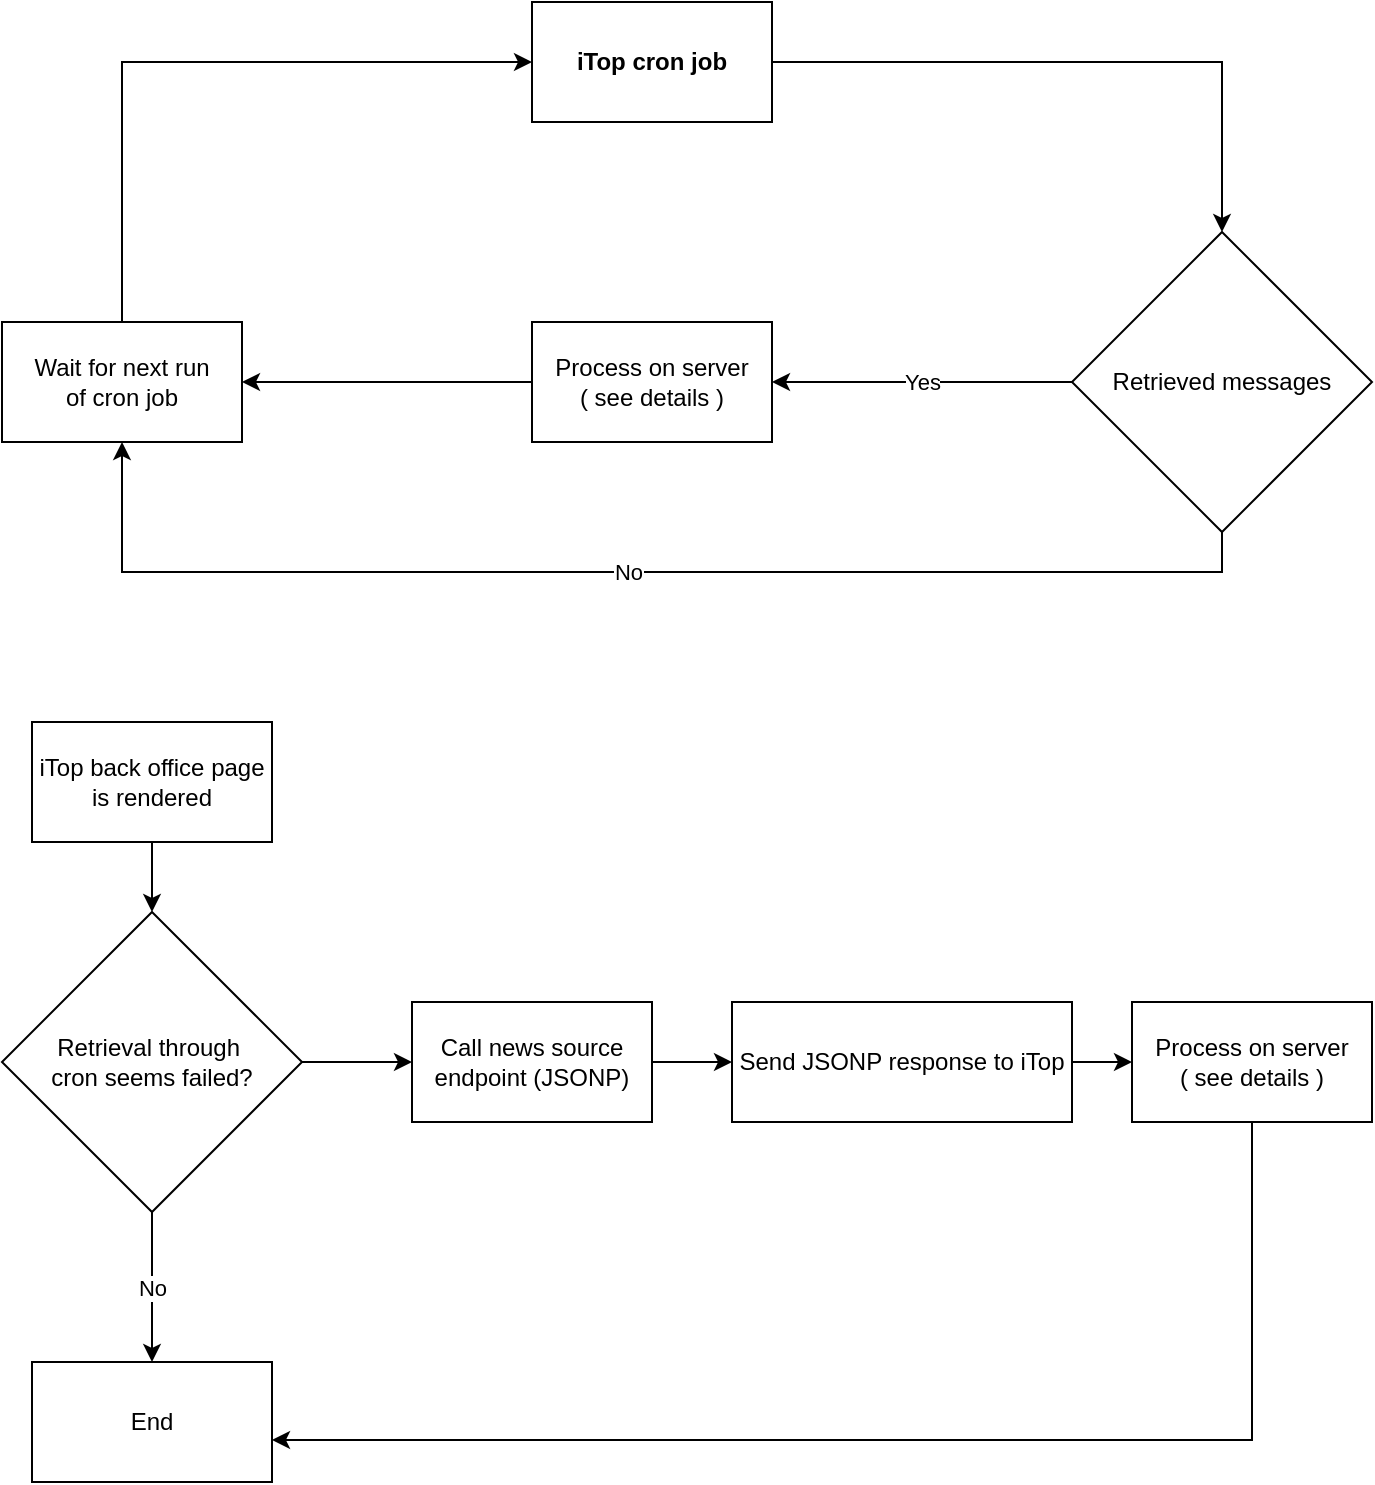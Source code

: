 <mxfile version="20.6.2" type="device" pages="3"><diagram id="cV-Tk9_wPNWi82MupT_c" name="Methods of retrieval"><mxGraphModel dx="1422" dy="834" grid="1" gridSize="10" guides="1" tooltips="1" connect="1" arrows="1" fold="1" page="1" pageScale="1" pageWidth="850" pageHeight="1100" math="0" shadow="0"><root><mxCell id="0"/><mxCell id="1" parent="0"/><mxCell id="ZC8OoPljzns8-YZzOIFs-5" value="" style="edgeStyle=orthogonalEdgeStyle;rounded=0;orthogonalLoop=1;jettySize=auto;html=1;" edge="1" parent="1" source="ZC8OoPljzns8-YZzOIFs-1" target="ZC8OoPljzns8-YZzOIFs-4"><mxGeometry relative="1" as="geometry"/></mxCell><mxCell id="ZC8OoPljzns8-YZzOIFs-1" value="iTop cron job" style="rounded=0;whiteSpace=wrap;html=1;fontStyle=1" vertex="1" parent="1"><mxGeometry x="360" y="20" width="120" height="60" as="geometry"/></mxCell><mxCell id="ZC8OoPljzns8-YZzOIFs-19" value="No" style="edgeStyle=orthogonalEdgeStyle;rounded=0;orthogonalLoop=1;jettySize=auto;html=1;exitX=0.5;exitY=1;exitDx=0;exitDy=0;entryX=0.5;entryY=1;entryDx=0;entryDy=0;" edge="1" parent="1" source="ZC8OoPljzns8-YZzOIFs-4" target="ZC8OoPljzns8-YZzOIFs-6"><mxGeometry relative="1" as="geometry"/></mxCell><mxCell id="ZC8OoPljzns8-YZzOIFs-21" value="Yes" style="edgeStyle=orthogonalEdgeStyle;rounded=0;orthogonalLoop=1;jettySize=auto;html=1;" edge="1" parent="1" source="ZC8OoPljzns8-YZzOIFs-4" target="ZC8OoPljzns8-YZzOIFs-20"><mxGeometry relative="1" as="geometry"/></mxCell><mxCell id="ZC8OoPljzns8-YZzOIFs-4" value="Retrieved messages" style="rhombus;whiteSpace=wrap;html=1;" vertex="1" parent="1"><mxGeometry x="630" y="135" width="150" height="150" as="geometry"/></mxCell><mxCell id="ZC8OoPljzns8-YZzOIFs-8" style="edgeStyle=orthogonalEdgeStyle;rounded=0;orthogonalLoop=1;jettySize=auto;html=1;exitX=0.5;exitY=0;exitDx=0;exitDy=0;entryX=0;entryY=0.5;entryDx=0;entryDy=0;" edge="1" parent="1" source="ZC8OoPljzns8-YZzOIFs-6" target="ZC8OoPljzns8-YZzOIFs-1"><mxGeometry relative="1" as="geometry"/></mxCell><mxCell id="ZC8OoPljzns8-YZzOIFs-6" value="Wait for next run&lt;br&gt;of cron job" style="whiteSpace=wrap;html=1;" vertex="1" parent="1"><mxGeometry x="95" y="180" width="120" height="60" as="geometry"/></mxCell><mxCell id="ZC8OoPljzns8-YZzOIFs-16" value="" style="edgeStyle=orthogonalEdgeStyle;rounded=0;orthogonalLoop=1;jettySize=auto;html=1;" edge="1" parent="1" source="ZC8OoPljzns8-YZzOIFs-14" target="ZC8OoPljzns8-YZzOIFs-15"><mxGeometry relative="1" as="geometry"/></mxCell><mxCell id="ZC8OoPljzns8-YZzOIFs-14" value="iTop back office page&lt;br&gt;is rendered" style="rounded=0;whiteSpace=wrap;html=1;" vertex="1" parent="1"><mxGeometry x="110" y="380" width="120" height="60" as="geometry"/></mxCell><mxCell id="ZC8OoPljzns8-YZzOIFs-18" value="No" style="edgeStyle=orthogonalEdgeStyle;rounded=0;orthogonalLoop=1;jettySize=auto;html=1;" edge="1" parent="1" source="ZC8OoPljzns8-YZzOIFs-15" target="ZC8OoPljzns8-YZzOIFs-17"><mxGeometry relative="1" as="geometry"/></mxCell><mxCell id="ZC8OoPljzns8-YZzOIFs-25" value="" style="edgeStyle=orthogonalEdgeStyle;rounded=0;orthogonalLoop=1;jettySize=auto;html=1;" edge="1" parent="1" source="ZC8OoPljzns8-YZzOIFs-15" target="ZC8OoPljzns8-YZzOIFs-24"><mxGeometry relative="1" as="geometry"/></mxCell><mxCell id="ZC8OoPljzns8-YZzOIFs-15" value="Retrieval through&amp;nbsp;&lt;br&gt;cron seems failed?" style="rhombus;whiteSpace=wrap;html=1;rounded=0;" vertex="1" parent="1"><mxGeometry x="95" y="475" width="150" height="150" as="geometry"/></mxCell><mxCell id="ZC8OoPljzns8-YZzOIFs-17" value="End" style="whiteSpace=wrap;html=1;rounded=0;" vertex="1" parent="1"><mxGeometry x="110" y="700" width="120" height="60" as="geometry"/></mxCell><mxCell id="ZC8OoPljzns8-YZzOIFs-23" style="edgeStyle=orthogonalEdgeStyle;rounded=0;orthogonalLoop=1;jettySize=auto;html=1;exitX=0;exitY=0.5;exitDx=0;exitDy=0;entryX=1;entryY=0.5;entryDx=0;entryDy=0;" edge="1" parent="1" source="ZC8OoPljzns8-YZzOIFs-20" target="ZC8OoPljzns8-YZzOIFs-6"><mxGeometry relative="1" as="geometry"><mxPoint x="280" y="210" as="targetPoint"/></mxGeometry></mxCell><mxCell id="ZC8OoPljzns8-YZzOIFs-20" value="Process on server&lt;br&gt;( see details )" style="whiteSpace=wrap;html=1;" vertex="1" parent="1"><mxGeometry x="360" y="180" width="120" height="60" as="geometry"/></mxCell><mxCell id="ZC8OoPljzns8-YZzOIFs-27" value="" style="edgeStyle=orthogonalEdgeStyle;rounded=0;orthogonalLoop=1;jettySize=auto;html=1;" edge="1" parent="1" source="ZC8OoPljzns8-YZzOIFs-24" target="ZC8OoPljzns8-YZzOIFs-26"><mxGeometry relative="1" as="geometry"/></mxCell><mxCell id="ZC8OoPljzns8-YZzOIFs-24" value="Call news source endpoint (JSONP)" style="whiteSpace=wrap;html=1;rounded=0;" vertex="1" parent="1"><mxGeometry x="300" y="520" width="120" height="60" as="geometry"/></mxCell><mxCell id="ZC8OoPljzns8-YZzOIFs-29" value="" style="edgeStyle=orthogonalEdgeStyle;rounded=0;orthogonalLoop=1;jettySize=auto;html=1;" edge="1" parent="1" source="ZC8OoPljzns8-YZzOIFs-26" target="ZC8OoPljzns8-YZzOIFs-28"><mxGeometry relative="1" as="geometry"/></mxCell><mxCell id="ZC8OoPljzns8-YZzOIFs-26" value="Send JSONP response to iTop" style="whiteSpace=wrap;html=1;rounded=0;" vertex="1" parent="1"><mxGeometry x="460" y="520" width="170" height="60" as="geometry"/></mxCell><mxCell id="ZC8OoPljzns8-YZzOIFs-30" style="edgeStyle=orthogonalEdgeStyle;rounded=0;orthogonalLoop=1;jettySize=auto;html=1;exitX=0.5;exitY=1;exitDx=0;exitDy=0;entryX=1;entryY=0.65;entryDx=0;entryDy=0;entryPerimeter=0;" edge="1" parent="1" source="ZC8OoPljzns8-YZzOIFs-28" target="ZC8OoPljzns8-YZzOIFs-17"><mxGeometry relative="1" as="geometry"/></mxCell><mxCell id="ZC8OoPljzns8-YZzOIFs-28" value="Process on server&lt;br&gt;( see details )" style="whiteSpace=wrap;html=1;" vertex="1" parent="1"><mxGeometry x="660" y="520" width="120" height="60" as="geometry"/></mxCell></root></mxGraphModel></diagram><diagram id="C5RBs43oDa-KdzZeNtuy" name="Cron job"><mxGraphModel dx="1422" dy="834" grid="1" gridSize="10" guides="1" tooltips="1" connect="1" arrows="1" fold="1" page="1" pageScale="1" pageWidth="827" pageHeight="1169" math="0" shadow="0"><root><mxCell id="WIyWlLk6GJQsqaUBKTNV-0"/><mxCell id="WIyWlLk6GJQsqaUBKTNV-1" parent="WIyWlLk6GJQsqaUBKTNV-0"/><mxCell id="OZhyUquxvkUG8-gDUHAd-23" value="" style="edgeStyle=orthogonalEdgeStyle;rounded=0;orthogonalLoop=1;jettySize=auto;html=1;" parent="WIyWlLk6GJQsqaUBKTNV-1" source="WIyWlLk6GJQsqaUBKTNV-3" target="WIyWlLk6GJQsqaUBKTNV-7" edge="1"><mxGeometry relative="1" as="geometry"/></mxCell><mxCell id="WIyWlLk6GJQsqaUBKTNV-3" value="&lt;div&gt;iTop&lt;/div&gt;&lt;div&gt;&lt;b&gt;Background task&lt;/b&gt;&lt;br&gt;&lt;/div&gt;" style="rounded=1;whiteSpace=wrap;html=1;fontSize=12;glass=0;strokeWidth=1;shadow=0;" parent="WIyWlLk6GJQsqaUBKTNV-1" vertex="1"><mxGeometry x="20" y="20" width="120" height="40" as="geometry"/></mxCell><mxCell id="OZhyUquxvkUG8-gDUHAd-24" value="" style="edgeStyle=orthogonalEdgeStyle;rounded=0;orthogonalLoop=1;jettySize=auto;html=1;" parent="WIyWlLk6GJQsqaUBKTNV-1" source="WIyWlLk6GJQsqaUBKTNV-7" target="OZhyUquxvkUG8-gDUHAd-0" edge="1"><mxGeometry relative="1" as="geometry"/></mxCell><mxCell id="WIyWlLk6GJQsqaUBKTNV-7" value="Start job" style="rounded=1;whiteSpace=wrap;html=1;fontSize=12;glass=0;strokeWidth=1;shadow=0;fontStyle=1" parent="WIyWlLk6GJQsqaUBKTNV-1" vertex="1"><mxGeometry x="190" y="20" width="120" height="40" as="geometry"/></mxCell><mxCell id="OZhyUquxvkUG8-gDUHAd-61" value="" style="edgeStyle=orthogonalEdgeStyle;rounded=0;orthogonalLoop=1;jettySize=auto;html=1;" parent="WIyWlLk6GJQsqaUBKTNV-1" source="OZhyUquxvkUG8-gDUHAd-0" target="OZhyUquxvkUG8-gDUHAd-60" edge="1"><mxGeometry relative="1" as="geometry"/></mxCell><mxCell id="OZhyUquxvkUG8-gDUHAd-0" value="List news sources (servers)" style="rounded=1;whiteSpace=wrap;html=1;fontSize=12;glass=0;strokeWidth=1;shadow=0;fontStyle=1" parent="WIyWlLk6GJQsqaUBKTNV-1" vertex="1"><mxGeometry x="420" y="20" width="120" height="40" as="geometry"/></mxCell><mxCell id="zZ94O031rmLX_5PtTF2R-1" value="" style="edgeStyle=orthogonalEdgeStyle;rounded=0;orthogonalLoop=1;jettySize=auto;html=1;" parent="WIyWlLk6GJQsqaUBKTNV-1" source="OZhyUquxvkUG8-gDUHAd-4" target="zZ94O031rmLX_5PtTF2R-0" edge="1"><mxGeometry relative="1" as="geometry"/></mxCell><mxCell id="OZhyUquxvkUG8-gDUHAd-4" value="&lt;b&gt;Prepare POST payload &lt;br&gt;to send to news server&lt;/b&gt;&lt;br&gt;&lt;br&gt;&lt;p align=&quot;center&quot;&gt;The data always contains 2 instance hashes, database UID, iTop &lt;br&gt;environment, (iTop) application name and version, encryption library to &lt;br&gt;use, API version (in order to retrieve a response in this format)&lt;br&gt;&lt;/p&gt;&lt;div align=&quot;center&quot;&gt;News source implementations may add additional data here.&lt;br&gt;&lt;br&gt;Final payload contains operation, API version &lt;br&gt;and a base64 encoded version of the data above.&lt;br&gt;&lt;/div&gt;" style="rounded=1;whiteSpace=wrap;html=1;fontSize=12;glass=0;strokeWidth=1;shadow=0;" parent="WIyWlLk6GJQsqaUBKTNV-1" vertex="1"><mxGeometry x="630" y="30" width="430" height="180" as="geometry"/></mxCell><mxCell id="OZhyUquxvkUG8-gDUHAd-13" value="" style="edgeStyle=orthogonalEdgeStyle;rounded=0;orthogonalLoop=1;jettySize=auto;html=1;" parent="WIyWlLk6GJQsqaUBKTNV-1" source="OZhyUquxvkUG8-gDUHAd-5" target="OZhyUquxvkUG8-gDUHAd-12" edge="1"><mxGeometry relative="1" as="geometry"/></mxCell><mxCell id="OZhyUquxvkUG8-gDUHAd-5" value="Request data (news messages)" style="rounded=1;whiteSpace=wrap;html=1;fontSize=12;glass=0;strokeWidth=1;shadow=0;" parent="WIyWlLk6GJQsqaUBKTNV-1" vertex="1"><mxGeometry x="360" y="390" width="240" height="60" as="geometry"/></mxCell><mxCell id="OZhyUquxvkUG8-gDUHAd-17" value="No" style="edgeStyle=orthogonalEdgeStyle;rounded=0;orthogonalLoop=1;jettySize=auto;html=1;" parent="WIyWlLk6GJQsqaUBKTNV-1" source="OZhyUquxvkUG8-gDUHAd-12" target="OZhyUquxvkUG8-gDUHAd-16" edge="1"><mxGeometry relative="1" as="geometry"/></mxCell><mxCell id="OZhyUquxvkUG8-gDUHAd-50" value="" style="edgeStyle=orthogonalEdgeStyle;rounded=0;orthogonalLoop=1;jettySize=auto;html=1;" parent="WIyWlLk6GJQsqaUBKTNV-1" source="OZhyUquxvkUG8-gDUHAd-12" target="OZhyUquxvkUG8-gDUHAd-49" edge="1"><mxGeometry relative="1" as="geometry"/></mxCell><mxCell id="OZhyUquxvkUG8-gDUHAd-12" value="Valid response?" style="rhombus;whiteSpace=wrap;html=1;rounded=1;glass=0;strokeWidth=1;shadow=0;" parent="WIyWlLk6GJQsqaUBKTNV-1" vertex="1"><mxGeometry x="405" y="510" width="150" height="150" as="geometry"/></mxCell><mxCell id="OZhyUquxvkUG8-gDUHAd-54" value="" style="edgeStyle=orthogonalEdgeStyle;rounded=0;orthogonalLoop=1;jettySize=auto;html=1;" parent="WIyWlLk6GJQsqaUBKTNV-1" source="OZhyUquxvkUG8-gDUHAd-16" target="OZhyUquxvkUG8-gDUHAd-53" edge="1"><mxGeometry relative="1" as="geometry"/></mxCell><mxCell id="OZhyUquxvkUG8-gDUHAd-16" value="Stop processing&lt;br&gt;this news source" style="whiteSpace=wrap;html=1;rounded=1;glass=0;strokeWidth=1;shadow=0;" parent="WIyWlLk6GJQsqaUBKTNV-1" vertex="1"><mxGeometry x="420" y="750" width="120" height="90" as="geometry"/></mxCell><mxCell id="OZhyUquxvkUG8-gDUHAd-40" value="" style="edgeStyle=orthogonalEdgeStyle;rounded=0;orthogonalLoop=1;jettySize=auto;html=1;" parent="WIyWlLk6GJQsqaUBKTNV-1" source="OZhyUquxvkUG8-gDUHAd-18" target="OZhyUquxvkUG8-gDUHAd-38" edge="1"><mxGeometry relative="1" as="geometry"/></mxCell><mxCell id="OZhyUquxvkUG8-gDUHAd-18" value="Use encryption library &lt;br&gt;(confirmed in news server API response)" style="whiteSpace=wrap;html=1;rounded=1;glass=0;strokeWidth=1;shadow=0;" parent="WIyWlLk6GJQsqaUBKTNV-1" vertex="1"><mxGeometry x="1180" y="555" width="250" height="60" as="geometry"/></mxCell><mxCell id="OZhyUquxvkUG8-gDUHAd-33" value="Yes" style="edgeStyle=orthogonalEdgeStyle;rounded=0;orthogonalLoop=1;jettySize=auto;html=1;" parent="WIyWlLk6GJQsqaUBKTNV-1" source="OZhyUquxvkUG8-gDUHAd-25" target="OZhyUquxvkUG8-gDUHAd-29" edge="1"><mxGeometry relative="1" as="geometry"/></mxCell><mxCell id="OZhyUquxvkUG8-gDUHAd-36" value="No" style="edgeStyle=orthogonalEdgeStyle;rounded=0;orthogonalLoop=1;jettySize=auto;html=1;exitX=0.5;exitY=1;exitDx=0;exitDy=0;entryX=1;entryY=0.25;entryDx=0;entryDy=0;" parent="WIyWlLk6GJQsqaUBKTNV-1" source="OZhyUquxvkUG8-gDUHAd-25" target="OZhyUquxvkUG8-gDUHAd-16" edge="1"><mxGeometry relative="1" as="geometry"/></mxCell><mxCell id="OZhyUquxvkUG8-gDUHAd-25" value="Same as requested encryption library?" style="rhombus;whiteSpace=wrap;html=1;rounded=1;glass=0;strokeWidth=1;shadow=0;" parent="WIyWlLk6GJQsqaUBKTNV-1" vertex="1"><mxGeometry x="800" y="510" width="150" height="150" as="geometry"/></mxCell><mxCell id="OZhyUquxvkUG8-gDUHAd-34" value="Yes" style="edgeStyle=orthogonalEdgeStyle;rounded=0;orthogonalLoop=1;jettySize=auto;html=1;" parent="WIyWlLk6GJQsqaUBKTNV-1" source="OZhyUquxvkUG8-gDUHAd-29" target="OZhyUquxvkUG8-gDUHAd-18" edge="1"><mxGeometry relative="1" as="geometry"/></mxCell><mxCell id="OZhyUquxvkUG8-gDUHAd-37" value="No" style="edgeStyle=orthogonalEdgeStyle;rounded=0;orthogonalLoop=1;jettySize=auto;html=1;exitX=0.5;exitY=1;exitDx=0;exitDy=0;entryX=1;entryY=0.5;entryDx=0;entryDy=0;" parent="WIyWlLk6GJQsqaUBKTNV-1" source="OZhyUquxvkUG8-gDUHAd-29" target="OZhyUquxvkUG8-gDUHAd-16" edge="1"><mxGeometry relative="1" as="geometry"/></mxCell><mxCell id="OZhyUquxvkUG8-gDUHAd-29" value="Contains signature?" style="rhombus;whiteSpace=wrap;html=1;rounded=1;glass=0;strokeWidth=1;shadow=0;" parent="WIyWlLk6GJQsqaUBKTNV-1" vertex="1"><mxGeometry x="990" y="510" width="150" height="150" as="geometry"/></mxCell><mxCell id="OZhyUquxvkUG8-gDUHAd-48" value="No" style="edgeStyle=orthogonalEdgeStyle;rounded=0;orthogonalLoop=1;jettySize=auto;html=1;exitX=0.5;exitY=1;exitDx=0;exitDy=0;entryX=1;entryY=0.75;entryDx=0;entryDy=0;" parent="WIyWlLk6GJQsqaUBKTNV-1" source="OZhyUquxvkUG8-gDUHAd-38" target="OZhyUquxvkUG8-gDUHAd-16" edge="1"><mxGeometry relative="1" as="geometry"/></mxCell><mxCell id="OZhyUquxvkUG8-gDUHAd-56" value="" style="edgeStyle=orthogonalEdgeStyle;rounded=0;orthogonalLoop=1;jettySize=auto;html=1;" parent="WIyWlLk6GJQsqaUBKTNV-1" source="OZhyUquxvkUG8-gDUHAd-38" target="OZhyUquxvkUG8-gDUHAd-44" edge="1"><mxGeometry relative="1" as="geometry"/></mxCell><mxCell id="OZhyUquxvkUG8-gDUHAd-38" value="Valid signature?" style="rhombus;whiteSpace=wrap;html=1;rounded=1;glass=0;strokeWidth=1;shadow=0;" parent="WIyWlLk6GJQsqaUBKTNV-1" vertex="1"><mxGeometry x="1460" y="510" width="150" height="150" as="geometry"/></mxCell><mxCell id="OZhyUquxvkUG8-gDUHAd-43" value="Note: the content itself (server response) is not secret in the current implementation. It should just not be tampered with." style="text;html=1;strokeColor=none;fillColor=none;align=center;verticalAlign=middle;whiteSpace=wrap;rounded=0;fontStyle=1" parent="WIyWlLk6GJQsqaUBKTNV-1" vertex="1"><mxGeometry x="820" y="460" width="760" height="80" as="geometry"/></mxCell><mxCell id="OZhyUquxvkUG8-gDUHAd-68" style="edgeStyle=orthogonalEdgeStyle;rounded=0;orthogonalLoop=1;jettySize=auto;html=1;exitX=0.5;exitY=1;exitDx=0;exitDy=0;entryX=1;entryY=0.5;entryDx=0;entryDy=0;" parent="WIyWlLk6GJQsqaUBKTNV-1" source="OZhyUquxvkUG8-gDUHAd-44" target="OZhyUquxvkUG8-gDUHAd-66" edge="1"><mxGeometry relative="1" as="geometry"/></mxCell><mxCell id="OZhyUquxvkUG8-gDUHAd-44" value="Process messages&lt;br&gt;( CRUD )" style="whiteSpace=wrap;html=1;rounded=1;glass=0;strokeWidth=1;shadow=0;" parent="WIyWlLk6GJQsqaUBKTNV-1" vertex="1"><mxGeometry x="1654" y="555" width="120" height="60" as="geometry"/></mxCell><mxCell id="OZhyUquxvkUG8-gDUHAd-51" value="Yes" style="edgeStyle=orthogonalEdgeStyle;rounded=0;orthogonalLoop=1;jettySize=auto;html=1;" parent="WIyWlLk6GJQsqaUBKTNV-1" source="OZhyUquxvkUG8-gDUHAd-49" target="OZhyUquxvkUG8-gDUHAd-25" edge="1"><mxGeometry relative="1" as="geometry"/></mxCell><mxCell id="OZhyUquxvkUG8-gDUHAd-58" value="No encryption (no signature validation)" style="edgeStyle=orthogonalEdgeStyle;rounded=0;orthogonalLoop=1;jettySize=auto;html=1;exitX=0.5;exitY=0;exitDx=0;exitDy=0;entryX=0.5;entryY=0;entryDx=0;entryDy=0;" parent="WIyWlLk6GJQsqaUBKTNV-1" source="OZhyUquxvkUG8-gDUHAd-49" target="OZhyUquxvkUG8-gDUHAd-44" edge="1"><mxGeometry relative="1" as="geometry"><Array as="points"><mxPoint x="675" y="440"/><mxPoint x="1714" y="440"/></Array></mxGeometry></mxCell><mxCell id="OZhyUquxvkUG8-gDUHAd-49" value="Encryption?" style="rhombus;whiteSpace=wrap;html=1;rounded=1;glass=0;strokeWidth=1;shadow=0;" parent="WIyWlLk6GJQsqaUBKTNV-1" vertex="1"><mxGeometry x="600" y="510" width="150" height="150" as="geometry"/></mxCell><mxCell id="OZhyUquxvkUG8-gDUHAd-55" style="edgeStyle=orthogonalEdgeStyle;rounded=0;orthogonalLoop=1;jettySize=auto;html=1;exitX=0.5;exitY=0;exitDx=0;exitDy=0;entryX=0;entryY=0.5;entryDx=0;entryDy=0;" parent="WIyWlLk6GJQsqaUBKTNV-1" source="OZhyUquxvkUG8-gDUHAd-53" target="OZhyUquxvkUG8-gDUHAd-60" edge="1"><mxGeometry relative="1" as="geometry"><mxPoint x="185" y="120" as="targetPoint"/></mxGeometry></mxCell><mxCell id="OZhyUquxvkUG8-gDUHAd-59" value="Next source" style="edgeLabel;html=1;align=center;verticalAlign=middle;resizable=0;points=[];" parent="OZhyUquxvkUG8-gDUHAd-55" vertex="1" connectable="0"><mxGeometry x="0.19" y="-5" relative="1" as="geometry"><mxPoint as="offset"/></mxGeometry></mxCell><mxCell id="OZhyUquxvkUG8-gDUHAd-65" value="No" style="edgeStyle=orthogonalEdgeStyle;rounded=0;orthogonalLoop=1;jettySize=auto;html=1;" parent="WIyWlLk6GJQsqaUBKTNV-1" source="OZhyUquxvkUG8-gDUHAd-53" target="OZhyUquxvkUG8-gDUHAd-64" edge="1"><mxGeometry relative="1" as="geometry"/></mxCell><mxCell id="OZhyUquxvkUG8-gDUHAd-53" value="More sources?" style="rhombus;whiteSpace=wrap;html=1;rounded=1;glass=0;strokeWidth=1;shadow=0;" parent="WIyWlLk6GJQsqaUBKTNV-1" vertex="1"><mxGeometry x="110" y="720" width="150" height="150" as="geometry"/></mxCell><mxCell id="OZhyUquxvkUG8-gDUHAd-63" value="" style="edgeStyle=orthogonalEdgeStyle;rounded=0;orthogonalLoop=1;jettySize=auto;html=1;" parent="WIyWlLk6GJQsqaUBKTNV-1" source="OZhyUquxvkUG8-gDUHAd-60" target="OZhyUquxvkUG8-gDUHAd-4" edge="1"><mxGeometry relative="1" as="geometry"/></mxCell><mxCell id="OZhyUquxvkUG8-gDUHAd-60" value="Process source" style="whiteSpace=wrap;html=1;rounded=1;glass=0;strokeWidth=1;shadow=0;fontStyle=1;" parent="WIyWlLk6GJQsqaUBKTNV-1" vertex="1"><mxGeometry x="420" y="90" width="120" height="60" as="geometry"/></mxCell><mxCell id="OZhyUquxvkUG8-gDUHAd-64" value="End job" style="whiteSpace=wrap;html=1;rounded=1;glass=0;strokeWidth=1;shadow=0;" parent="WIyWlLk6GJQsqaUBKTNV-1" vertex="1"><mxGeometry x="125" y="950" width="120" height="60" as="geometry"/></mxCell><mxCell id="OZhyUquxvkUG8-gDUHAd-69" style="edgeStyle=orthogonalEdgeStyle;rounded=0;orthogonalLoop=1;jettySize=auto;html=1;exitX=0;exitY=0.5;exitDx=0;exitDy=0;entryX=0.5;entryY=1;entryDx=0;entryDy=0;" parent="WIyWlLk6GJQsqaUBKTNV-1" source="OZhyUquxvkUG8-gDUHAd-66" target="OZhyUquxvkUG8-gDUHAd-16" edge="1"><mxGeometry relative="1" as="geometry"/></mxCell><mxCell id="OZhyUquxvkUG8-gDUHAd-66" value="Post additional data to news server.&lt;br&gt;&lt;br&gt;By default: &lt;b&gt;report_read_statistics &lt;/b&gt;. &lt;br&gt;This includes: IDs of the target users (= reason this is a second request), and the user ID + read data of each user who &lt;u&gt;&lt;b&gt;marked &lt;/b&gt;&lt;/u&gt;a message as read." style="whiteSpace=wrap;html=1;rounded=1;glass=0;strokeWidth=1;shadow=0;" parent="WIyWlLk6GJQsqaUBKTNV-1" vertex="1"><mxGeometry x="960" y="860" width="340" height="210" as="geometry"/></mxCell><mxCell id="zZ94O031rmLX_5PtTF2R-2" value="No" style="edgeStyle=orthogonalEdgeStyle;rounded=0;orthogonalLoop=1;jettySize=auto;html=1;exitX=0.5;exitY=1;exitDx=0;exitDy=0;entryX=0.5;entryY=0;entryDx=0;entryDy=0;" parent="WIyWlLk6GJQsqaUBKTNV-1" source="zZ94O031rmLX_5PtTF2R-0" target="OZhyUquxvkUG8-gDUHAd-5" edge="1"><mxGeometry relative="1" as="geometry"/></mxCell><mxCell id="zZ94O031rmLX_5PtTF2R-5" value="Yes" style="edgeStyle=orthogonalEdgeStyle;rounded=0;orthogonalLoop=1;jettySize=auto;html=1;" parent="WIyWlLk6GJQsqaUBKTNV-1" source="zZ94O031rmLX_5PtTF2R-0" target="zZ94O031rmLX_5PtTF2R-4" edge="1"><mxGeometry relative="1" as="geometry"/></mxCell><mxCell id="zZ94O031rmLX_5PtTF2R-0" value="Encryption?" style="rhombus;whiteSpace=wrap;html=1;rounded=1;glass=0;strokeWidth=1;shadow=0;" parent="WIyWlLk6GJQsqaUBKTNV-1" vertex="1"><mxGeometry x="1160" y="45" width="150" height="150" as="geometry"/></mxCell><mxCell id="zZ94O031rmLX_5PtTF2R-6" style="edgeStyle=orthogonalEdgeStyle;rounded=0;orthogonalLoop=1;jettySize=auto;html=1;exitX=0.5;exitY=1;exitDx=0;exitDy=0;entryX=1;entryY=0.25;entryDx=0;entryDy=0;" parent="WIyWlLk6GJQsqaUBKTNV-1" source="zZ94O031rmLX_5PtTF2R-4" target="OZhyUquxvkUG8-gDUHAd-5" edge="1"><mxGeometry relative="1" as="geometry"/></mxCell><mxCell id="zZ94O031rmLX_5PtTF2R-4" value="Encrypt payload &lt;br&gt;( cryptobox - seal )" style="whiteSpace=wrap;html=1;rounded=1;glass=0;strokeWidth=1;shadow=0;" parent="WIyWlLk6GJQsqaUBKTNV-1" vertex="1"><mxGeometry x="1405" y="90" width="120" height="60" as="geometry"/></mxCell></root></mxGraphModel></diagram><diagram name="MITM" id="XMjYQ9UTWbyeHxBUCoi9"><mxGraphModel dx="1422" dy="834" grid="1" gridSize="10" guides="1" tooltips="1" connect="1" arrows="1" fold="1" page="1" pageScale="1" pageWidth="827" pageHeight="1169" math="0" shadow="0"><root><mxCell id="C4-Ehp32IlHd3BaQ6FqO-0"/><mxCell id="C4-Ehp32IlHd3BaQ6FqO-1" parent="C4-Ehp32IlHd3BaQ6FqO-0"/><mxCell id="C4-Ehp32IlHd3BaQ6FqO-2" value="" style="edgeStyle=orthogonalEdgeStyle;rounded=0;orthogonalLoop=1;jettySize=auto;html=1;" edge="1" parent="C4-Ehp32IlHd3BaQ6FqO-1" source="C4-Ehp32IlHd3BaQ6FqO-3" target="C4-Ehp32IlHd3BaQ6FqO-5"><mxGeometry relative="1" as="geometry"/></mxCell><mxCell id="C4-Ehp32IlHd3BaQ6FqO-3" value="&lt;div&gt;iTop back-office&amp;nbsp;&lt;br&gt;page is rendered&lt;/div&gt;" style="rounded=1;whiteSpace=wrap;html=1;fontSize=12;glass=0;strokeWidth=1;shadow=0;" vertex="1" parent="C4-Ehp32IlHd3BaQ6FqO-1"><mxGeometry x="20" y="20" width="120" height="40" as="geometry"/></mxCell><mxCell id="C4-Ehp32IlHd3BaQ6FqO-4" value="" style="edgeStyle=orthogonalEdgeStyle;rounded=0;orthogonalLoop=1;jettySize=auto;html=1;" edge="1" parent="C4-Ehp32IlHd3BaQ6FqO-1" source="C4-Ehp32IlHd3BaQ6FqO-5" target="C4-Ehp32IlHd3BaQ6FqO-7"><mxGeometry relative="1" as="geometry"/></mxCell><mxCell id="C4-Ehp32IlHd3BaQ6FqO-5" value="Start job" style="rounded=1;whiteSpace=wrap;html=1;fontSize=12;glass=0;strokeWidth=1;shadow=0;fontStyle=1" vertex="1" parent="C4-Ehp32IlHd3BaQ6FqO-1"><mxGeometry x="190" y="20" width="120" height="40" as="geometry"/></mxCell><mxCell id="C4-Ehp32IlHd3BaQ6FqO-6" value="" style="edgeStyle=orthogonalEdgeStyle;rounded=0;orthogonalLoop=1;jettySize=auto;html=1;" edge="1" parent="C4-Ehp32IlHd3BaQ6FqO-1" source="C4-Ehp32IlHd3BaQ6FqO-7" target="C4-Ehp32IlHd3BaQ6FqO-39"><mxGeometry relative="1" as="geometry"/></mxCell><mxCell id="C4-Ehp32IlHd3BaQ6FqO-7" value="List news sources (servers)" style="rounded=1;whiteSpace=wrap;html=1;fontSize=12;glass=0;strokeWidth=1;shadow=0;fontStyle=1" vertex="1" parent="C4-Ehp32IlHd3BaQ6FqO-1"><mxGeometry x="420" y="20" width="120" height="40" as="geometry"/></mxCell><mxCell id="C4-Ehp32IlHd3BaQ6FqO-8" value="" style="edgeStyle=orthogonalEdgeStyle;rounded=0;orthogonalLoop=1;jettySize=auto;html=1;" edge="1" parent="C4-Ehp32IlHd3BaQ6FqO-1" source="C4-Ehp32IlHd3BaQ6FqO-9" target="C4-Ehp32IlHd3BaQ6FqO-45"><mxGeometry relative="1" as="geometry"/></mxCell><mxCell id="C4-Ehp32IlHd3BaQ6FqO-9" value="&lt;b&gt;Prepare POST payload &lt;br&gt;to send to news server&lt;/b&gt;&lt;br&gt;&lt;br&gt;&lt;p align=&quot;center&quot;&gt;The data always contains 2 instance hashes, database UID, iTop &lt;br&gt;environment, (iTop) application name and version, encryption library to &lt;br&gt;use, API version (in order to retrieve a response in this format)&lt;br&gt;&lt;/p&gt;&lt;div align=&quot;center&quot;&gt;News source implementations may add additional data here.&lt;br&gt;&lt;br&gt;Final payload contains operation, API version &lt;br&gt;and a base64 encoded version of the data above.&lt;br&gt;&lt;/div&gt;" style="rounded=1;whiteSpace=wrap;html=1;fontSize=12;glass=0;strokeWidth=1;shadow=0;" vertex="1" parent="C4-Ehp32IlHd3BaQ6FqO-1"><mxGeometry x="630" y="30" width="430" height="180" as="geometry"/></mxCell><mxCell id="C4-Ehp32IlHd3BaQ6FqO-10" value="" style="edgeStyle=orthogonalEdgeStyle;rounded=0;orthogonalLoop=1;jettySize=auto;html=1;exitX=0;exitY=0.5;exitDx=0;exitDy=0;" edge="1" parent="C4-Ehp32IlHd3BaQ6FqO-1" source="lK_6k5JVga7S2xhUOpL3-2" target="C4-Ehp32IlHd3BaQ6FqO-14"><mxGeometry relative="1" as="geometry"><mxPoint x="650" y="340" as="sourcePoint"/></mxGeometry></mxCell><mxCell id="lK_6k5JVga7S2xhUOpL3-1" value="" style="edgeStyle=orthogonalEdgeStyle;rounded=0;orthogonalLoop=1;jettySize=auto;html=1;" edge="1" parent="C4-Ehp32IlHd3BaQ6FqO-1" source="C4-Ehp32IlHd3BaQ6FqO-11" target="lK_6k5JVga7S2xhUOpL3-0"><mxGeometry relative="1" as="geometry"/></mxCell><mxCell id="C4-Ehp32IlHd3BaQ6FqO-11" value="Add JSONP call&lt;br&gt;( user calls news source endpoint )" style="rounded=1;whiteSpace=wrap;html=1;fontSize=12;glass=0;strokeWidth=1;shadow=0;" vertex="1" parent="C4-Ehp32IlHd3BaQ6FqO-1"><mxGeometry x="1115" y="310" width="240" height="60" as="geometry"/></mxCell><mxCell id="C4-Ehp32IlHd3BaQ6FqO-12" value="No" style="edgeStyle=orthogonalEdgeStyle;rounded=0;orthogonalLoop=1;jettySize=auto;html=1;" edge="1" parent="C4-Ehp32IlHd3BaQ6FqO-1" source="C4-Ehp32IlHd3BaQ6FqO-14" target="C4-Ehp32IlHd3BaQ6FqO-16"><mxGeometry relative="1" as="geometry"/></mxCell><mxCell id="C4-Ehp32IlHd3BaQ6FqO-13" value="" style="edgeStyle=orthogonalEdgeStyle;rounded=0;orthogonalLoop=1;jettySize=auto;html=1;" edge="1" parent="C4-Ehp32IlHd3BaQ6FqO-1" source="C4-Ehp32IlHd3BaQ6FqO-14" target="C4-Ehp32IlHd3BaQ6FqO-33"><mxGeometry relative="1" as="geometry"/></mxCell><mxCell id="C4-Ehp32IlHd3BaQ6FqO-14" value="Valid response?" style="rhombus;whiteSpace=wrap;html=1;rounded=1;glass=0;strokeWidth=1;shadow=0;" vertex="1" parent="C4-Ehp32IlHd3BaQ6FqO-1"><mxGeometry x="405" y="510" width="150" height="150" as="geometry"/></mxCell><mxCell id="C4-Ehp32IlHd3BaQ6FqO-15" value="" style="edgeStyle=orthogonalEdgeStyle;rounded=0;orthogonalLoop=1;jettySize=auto;html=1;" edge="1" parent="C4-Ehp32IlHd3BaQ6FqO-1" source="C4-Ehp32IlHd3BaQ6FqO-16" target="C4-Ehp32IlHd3BaQ6FqO-37"><mxGeometry relative="1" as="geometry"/></mxCell><mxCell id="C4-Ehp32IlHd3BaQ6FqO-16" value="Stop processing&lt;br&gt;this news source" style="whiteSpace=wrap;html=1;rounded=1;glass=0;strokeWidth=1;shadow=0;" vertex="1" parent="C4-Ehp32IlHd3BaQ6FqO-1"><mxGeometry x="420" y="750" width="120" height="90" as="geometry"/></mxCell><mxCell id="C4-Ehp32IlHd3BaQ6FqO-17" value="" style="edgeStyle=orthogonalEdgeStyle;rounded=0;orthogonalLoop=1;jettySize=auto;html=1;" edge="1" parent="C4-Ehp32IlHd3BaQ6FqO-1" source="C4-Ehp32IlHd3BaQ6FqO-18" target="C4-Ehp32IlHd3BaQ6FqO-27"><mxGeometry relative="1" as="geometry"/></mxCell><mxCell id="C4-Ehp32IlHd3BaQ6FqO-18" value="Use encryption library &lt;br&gt;(confirmed in news server API response)" style="whiteSpace=wrap;html=1;rounded=1;glass=0;strokeWidth=1;shadow=0;" vertex="1" parent="C4-Ehp32IlHd3BaQ6FqO-1"><mxGeometry x="1180" y="555" width="250" height="60" as="geometry"/></mxCell><mxCell id="C4-Ehp32IlHd3BaQ6FqO-19" value="Yes" style="edgeStyle=orthogonalEdgeStyle;rounded=0;orthogonalLoop=1;jettySize=auto;html=1;" edge="1" parent="C4-Ehp32IlHd3BaQ6FqO-1" source="C4-Ehp32IlHd3BaQ6FqO-21" target="C4-Ehp32IlHd3BaQ6FqO-24"><mxGeometry relative="1" as="geometry"/></mxCell><mxCell id="C4-Ehp32IlHd3BaQ6FqO-20" value="No" style="edgeStyle=orthogonalEdgeStyle;rounded=0;orthogonalLoop=1;jettySize=auto;html=1;exitX=0.5;exitY=1;exitDx=0;exitDy=0;entryX=1;entryY=0.25;entryDx=0;entryDy=0;" edge="1" parent="C4-Ehp32IlHd3BaQ6FqO-1" source="C4-Ehp32IlHd3BaQ6FqO-21" target="C4-Ehp32IlHd3BaQ6FqO-16"><mxGeometry relative="1" as="geometry"/></mxCell><mxCell id="C4-Ehp32IlHd3BaQ6FqO-21" value="Same as requested encryption library?" style="rhombus;whiteSpace=wrap;html=1;rounded=1;glass=0;strokeWidth=1;shadow=0;" vertex="1" parent="C4-Ehp32IlHd3BaQ6FqO-1"><mxGeometry x="800" y="510" width="150" height="150" as="geometry"/></mxCell><mxCell id="C4-Ehp32IlHd3BaQ6FqO-22" value="Yes" style="edgeStyle=orthogonalEdgeStyle;rounded=0;orthogonalLoop=1;jettySize=auto;html=1;" edge="1" parent="C4-Ehp32IlHd3BaQ6FqO-1" source="C4-Ehp32IlHd3BaQ6FqO-24" target="C4-Ehp32IlHd3BaQ6FqO-18"><mxGeometry relative="1" as="geometry"/></mxCell><mxCell id="C4-Ehp32IlHd3BaQ6FqO-23" value="No" style="edgeStyle=orthogonalEdgeStyle;rounded=0;orthogonalLoop=1;jettySize=auto;html=1;exitX=0.5;exitY=1;exitDx=0;exitDy=0;entryX=1;entryY=0.5;entryDx=0;entryDy=0;" edge="1" parent="C4-Ehp32IlHd3BaQ6FqO-1" source="C4-Ehp32IlHd3BaQ6FqO-24" target="C4-Ehp32IlHd3BaQ6FqO-16"><mxGeometry relative="1" as="geometry"/></mxCell><mxCell id="C4-Ehp32IlHd3BaQ6FqO-24" value="Contains signature?" style="rhombus;whiteSpace=wrap;html=1;rounded=1;glass=0;strokeWidth=1;shadow=0;" vertex="1" parent="C4-Ehp32IlHd3BaQ6FqO-1"><mxGeometry x="990" y="510" width="150" height="150" as="geometry"/></mxCell><mxCell id="C4-Ehp32IlHd3BaQ6FqO-25" value="No" style="edgeStyle=orthogonalEdgeStyle;rounded=0;orthogonalLoop=1;jettySize=auto;html=1;exitX=0.5;exitY=1;exitDx=0;exitDy=0;entryX=1;entryY=0.75;entryDx=0;entryDy=0;" edge="1" parent="C4-Ehp32IlHd3BaQ6FqO-1" source="C4-Ehp32IlHd3BaQ6FqO-27" target="C4-Ehp32IlHd3BaQ6FqO-16"><mxGeometry relative="1" as="geometry"/></mxCell><mxCell id="C4-Ehp32IlHd3BaQ6FqO-26" value="" style="edgeStyle=orthogonalEdgeStyle;rounded=0;orthogonalLoop=1;jettySize=auto;html=1;" edge="1" parent="C4-Ehp32IlHd3BaQ6FqO-1" source="C4-Ehp32IlHd3BaQ6FqO-27" target="C4-Ehp32IlHd3BaQ6FqO-30"><mxGeometry relative="1" as="geometry"/></mxCell><mxCell id="C4-Ehp32IlHd3BaQ6FqO-27" value="Valid signature?" style="rhombus;whiteSpace=wrap;html=1;rounded=1;glass=0;strokeWidth=1;shadow=0;" vertex="1" parent="C4-Ehp32IlHd3BaQ6FqO-1"><mxGeometry x="1460" y="510" width="150" height="150" as="geometry"/></mxCell><mxCell id="C4-Ehp32IlHd3BaQ6FqO-28" value="Note: the content itself (server response) is not secret in the current implementation. It should just not be tampered with." style="text;html=1;strokeColor=none;fillColor=none;align=center;verticalAlign=middle;whiteSpace=wrap;rounded=0;fontStyle=1" vertex="1" parent="C4-Ehp32IlHd3BaQ6FqO-1"><mxGeometry x="820" y="460" width="760" height="80" as="geometry"/></mxCell><mxCell id="C4-Ehp32IlHd3BaQ6FqO-29" style="edgeStyle=orthogonalEdgeStyle;rounded=0;orthogonalLoop=1;jettySize=auto;html=1;exitX=0.5;exitY=1;exitDx=0;exitDy=0;entryX=1;entryY=0.5;entryDx=0;entryDy=0;" edge="1" parent="C4-Ehp32IlHd3BaQ6FqO-1" source="C4-Ehp32IlHd3BaQ6FqO-30" target="C4-Ehp32IlHd3BaQ6FqO-42"><mxGeometry relative="1" as="geometry"/></mxCell><mxCell id="C4-Ehp32IlHd3BaQ6FqO-30" value="Process messages&lt;br&gt;( CRUD )" style="whiteSpace=wrap;html=1;rounded=1;glass=0;strokeWidth=1;shadow=0;" vertex="1" parent="C4-Ehp32IlHd3BaQ6FqO-1"><mxGeometry x="1654" y="555" width="120" height="60" as="geometry"/></mxCell><mxCell id="C4-Ehp32IlHd3BaQ6FqO-31" value="Yes" style="edgeStyle=orthogonalEdgeStyle;rounded=0;orthogonalLoop=1;jettySize=auto;html=1;" edge="1" parent="C4-Ehp32IlHd3BaQ6FqO-1" source="C4-Ehp32IlHd3BaQ6FqO-33" target="C4-Ehp32IlHd3BaQ6FqO-21"><mxGeometry relative="1" as="geometry"/></mxCell><mxCell id="C4-Ehp32IlHd3BaQ6FqO-32" value="No encryption (no signature validation)" style="edgeStyle=orthogonalEdgeStyle;rounded=0;orthogonalLoop=1;jettySize=auto;html=1;exitX=0.5;exitY=0;exitDx=0;exitDy=0;entryX=0.5;entryY=0;entryDx=0;entryDy=0;" edge="1" parent="C4-Ehp32IlHd3BaQ6FqO-1" source="C4-Ehp32IlHd3BaQ6FqO-33" target="C4-Ehp32IlHd3BaQ6FqO-30"><mxGeometry relative="1" as="geometry"><Array as="points"><mxPoint x="675" y="440"/><mxPoint x="1714" y="440"/></Array></mxGeometry></mxCell><mxCell id="C4-Ehp32IlHd3BaQ6FqO-33" value="Encryption?" style="rhombus;whiteSpace=wrap;html=1;rounded=1;glass=0;strokeWidth=1;shadow=0;" vertex="1" parent="C4-Ehp32IlHd3BaQ6FqO-1"><mxGeometry x="600" y="510" width="150" height="150" as="geometry"/></mxCell><mxCell id="C4-Ehp32IlHd3BaQ6FqO-34" style="edgeStyle=orthogonalEdgeStyle;rounded=0;orthogonalLoop=1;jettySize=auto;html=1;exitX=0.5;exitY=0;exitDx=0;exitDy=0;entryX=0;entryY=0.5;entryDx=0;entryDy=0;" edge="1" parent="C4-Ehp32IlHd3BaQ6FqO-1" source="C4-Ehp32IlHd3BaQ6FqO-37" target="C4-Ehp32IlHd3BaQ6FqO-39"><mxGeometry relative="1" as="geometry"><mxPoint x="185" y="120" as="targetPoint"/></mxGeometry></mxCell><mxCell id="C4-Ehp32IlHd3BaQ6FqO-35" value="Next source" style="edgeLabel;html=1;align=center;verticalAlign=middle;resizable=0;points=[];" vertex="1" connectable="0" parent="C4-Ehp32IlHd3BaQ6FqO-34"><mxGeometry x="0.19" y="-5" relative="1" as="geometry"><mxPoint as="offset"/></mxGeometry></mxCell><mxCell id="C4-Ehp32IlHd3BaQ6FqO-36" value="No" style="edgeStyle=orthogonalEdgeStyle;rounded=0;orthogonalLoop=1;jettySize=auto;html=1;" edge="1" parent="C4-Ehp32IlHd3BaQ6FqO-1" source="C4-Ehp32IlHd3BaQ6FqO-37" target="C4-Ehp32IlHd3BaQ6FqO-40"><mxGeometry relative="1" as="geometry"/></mxCell><mxCell id="C4-Ehp32IlHd3BaQ6FqO-37" value="More sources?" style="rhombus;whiteSpace=wrap;html=1;rounded=1;glass=0;strokeWidth=1;shadow=0;" vertex="1" parent="C4-Ehp32IlHd3BaQ6FqO-1"><mxGeometry x="110" y="720" width="150" height="150" as="geometry"/></mxCell><mxCell id="C4-Ehp32IlHd3BaQ6FqO-38" value="" style="edgeStyle=orthogonalEdgeStyle;rounded=0;orthogonalLoop=1;jettySize=auto;html=1;" edge="1" parent="C4-Ehp32IlHd3BaQ6FqO-1" source="C4-Ehp32IlHd3BaQ6FqO-39" target="C4-Ehp32IlHd3BaQ6FqO-9"><mxGeometry relative="1" as="geometry"/></mxCell><mxCell id="C4-Ehp32IlHd3BaQ6FqO-39" value="Process source" style="whiteSpace=wrap;html=1;rounded=1;glass=0;strokeWidth=1;shadow=0;fontStyle=1;" vertex="1" parent="C4-Ehp32IlHd3BaQ6FqO-1"><mxGeometry x="420" y="90" width="120" height="60" as="geometry"/></mxCell><mxCell id="C4-Ehp32IlHd3BaQ6FqO-40" value="End job" style="whiteSpace=wrap;html=1;rounded=1;glass=0;strokeWidth=1;shadow=0;" vertex="1" parent="C4-Ehp32IlHd3BaQ6FqO-1"><mxGeometry x="125" y="950" width="120" height="60" as="geometry"/></mxCell><mxCell id="C4-Ehp32IlHd3BaQ6FqO-41" style="edgeStyle=orthogonalEdgeStyle;rounded=0;orthogonalLoop=1;jettySize=auto;html=1;exitX=0;exitY=0.5;exitDx=0;exitDy=0;entryX=0.5;entryY=1;entryDx=0;entryDy=0;" edge="1" parent="C4-Ehp32IlHd3BaQ6FqO-1" source="C4-Ehp32IlHd3BaQ6FqO-42" target="C4-Ehp32IlHd3BaQ6FqO-16"><mxGeometry relative="1" as="geometry"/></mxCell><mxCell id="C4-Ehp32IlHd3BaQ6FqO-42" value="Post additional data to news server.&lt;br&gt;&lt;br&gt;By default: &lt;b&gt;report_read_statistics &lt;/b&gt;. &lt;br&gt;This includes: IDs of the target users (= reason this is a second request), and the user ID + read data of each user who &lt;u&gt;&lt;b&gt;marked &lt;/b&gt;&lt;/u&gt;a message as read." style="whiteSpace=wrap;html=1;rounded=1;glass=0;strokeWidth=1;shadow=0;" vertex="1" parent="C4-Ehp32IlHd3BaQ6FqO-1"><mxGeometry x="960" y="860" width="340" height="210" as="geometry"/></mxCell><mxCell id="C4-Ehp32IlHd3BaQ6FqO-43" value="No" style="edgeStyle=orthogonalEdgeStyle;rounded=0;orthogonalLoop=1;jettySize=auto;html=1;exitX=0.5;exitY=1;exitDx=0;exitDy=0;entryX=0.5;entryY=0;entryDx=0;entryDy=0;" edge="1" parent="C4-Ehp32IlHd3BaQ6FqO-1" source="C4-Ehp32IlHd3BaQ6FqO-45" target="C4-Ehp32IlHd3BaQ6FqO-11"><mxGeometry relative="1" as="geometry"/></mxCell><mxCell id="C4-Ehp32IlHd3BaQ6FqO-44" value="Yes" style="edgeStyle=orthogonalEdgeStyle;rounded=0;orthogonalLoop=1;jettySize=auto;html=1;" edge="1" parent="C4-Ehp32IlHd3BaQ6FqO-1" source="C4-Ehp32IlHd3BaQ6FqO-45" target="C4-Ehp32IlHd3BaQ6FqO-47"><mxGeometry relative="1" as="geometry"/></mxCell><mxCell id="C4-Ehp32IlHd3BaQ6FqO-45" value="Encryption?" style="rhombus;whiteSpace=wrap;html=1;rounded=1;glass=0;strokeWidth=1;shadow=0;" vertex="1" parent="C4-Ehp32IlHd3BaQ6FqO-1"><mxGeometry x="1160" y="45" width="150" height="150" as="geometry"/></mxCell><mxCell id="C4-Ehp32IlHd3BaQ6FqO-46" style="edgeStyle=orthogonalEdgeStyle;rounded=0;orthogonalLoop=1;jettySize=auto;html=1;exitX=0.5;exitY=1;exitDx=0;exitDy=0;entryX=1;entryY=0.5;entryDx=0;entryDy=0;" edge="1" parent="C4-Ehp32IlHd3BaQ6FqO-1" source="C4-Ehp32IlHd3BaQ6FqO-47" target="C4-Ehp32IlHd3BaQ6FqO-11"><mxGeometry relative="1" as="geometry"><mxPoint x="1360" y="340" as="targetPoint"/></mxGeometry></mxCell><mxCell id="C4-Ehp32IlHd3BaQ6FqO-47" value="Encrypt payload &lt;br&gt;( cryptobox - seal )" style="whiteSpace=wrap;html=1;rounded=1;glass=0;strokeWidth=1;shadow=0;" vertex="1" parent="C4-Ehp32IlHd3BaQ6FqO-1"><mxGeometry x="1405" y="90" width="120" height="60" as="geometry"/></mxCell><mxCell id="lK_6k5JVga7S2xhUOpL3-3" value="" style="edgeStyle=orthogonalEdgeStyle;rounded=0;orthogonalLoop=1;jettySize=auto;html=1;" edge="1" parent="C4-Ehp32IlHd3BaQ6FqO-1" source="lK_6k5JVga7S2xhUOpL3-0" target="lK_6k5JVga7S2xhUOpL3-2"><mxGeometry relative="1" as="geometry"/></mxCell><mxCell id="lK_6k5JVga7S2xhUOpL3-0" value="Retrieve JSONP response" style="whiteSpace=wrap;html=1;rounded=1;glass=0;strokeWidth=1;shadow=0;" vertex="1" parent="C4-Ehp32IlHd3BaQ6FqO-1"><mxGeometry x="800" y="310" width="175" height="60" as="geometry"/></mxCell><mxCell id="lK_6k5JVga7S2xhUOpL3-2" value="Send data to iTop&lt;br&gt;( user sends data to iTop environment )" style="whiteSpace=wrap;html=1;rounded=1;glass=0;strokeWidth=1;shadow=0;" vertex="1" parent="C4-Ehp32IlHd3BaQ6FqO-1"><mxGeometry x="510" y="310" width="230" height="60" as="geometry"/></mxCell></root></mxGraphModel></diagram></mxfile>